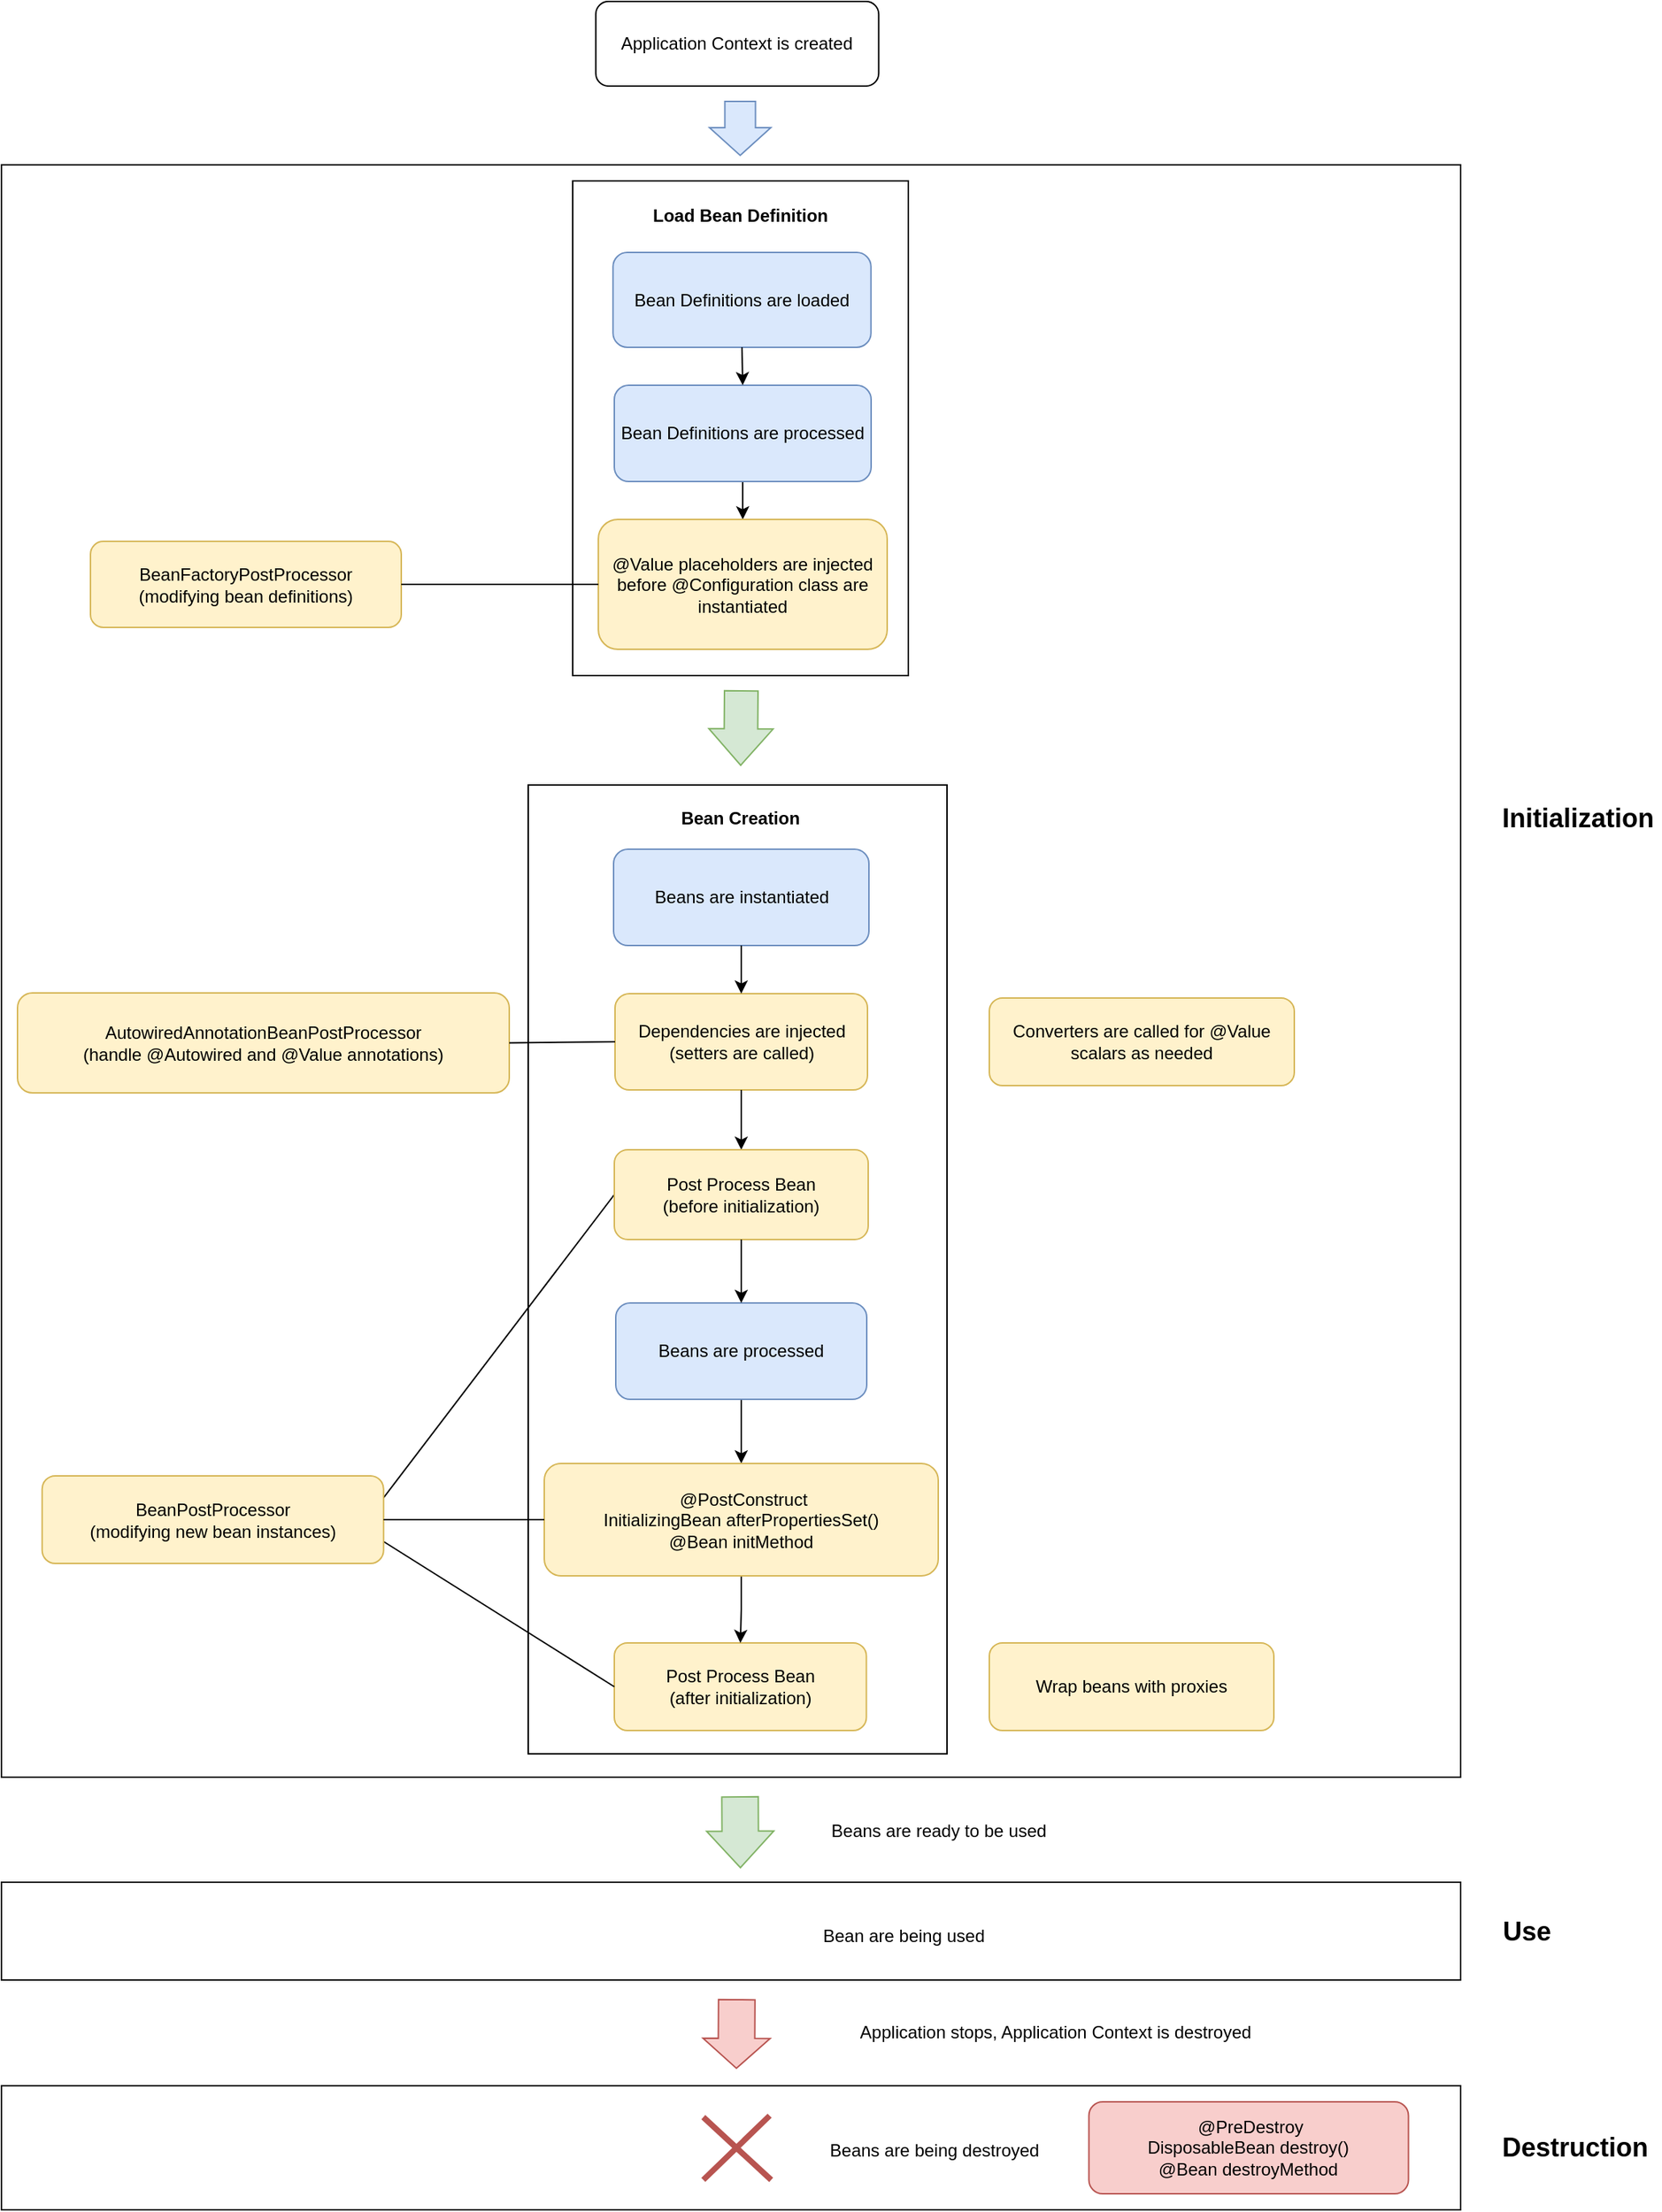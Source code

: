 <mxfile version="20.0.1" type="device"><diagram id="Co1okVMjecrJO5ZxAS3p" name="Page-1"><mxGraphModel dx="2491" dy="620" grid="0" gridSize="10" guides="1" tooltips="1" connect="1" arrows="1" fold="1" page="0" pageScale="1" pageWidth="850" pageHeight="1100" math="0" shadow="0"><root><mxCell id="0"/><mxCell id="1" parent="0"/><mxCell id="aDzGd88ZuSisNezsIxIu-73" value="" style="rounded=0;whiteSpace=wrap;html=1;" parent="1" vertex="1"><mxGeometry x="-142" y="602" width="1000" height="1105" as="geometry"/></mxCell><mxCell id="aDzGd88ZuSisNezsIxIu-79" value="" style="rounded=0;whiteSpace=wrap;html=1;strokeWidth=1;" parent="1" vertex="1"><mxGeometry x="-142" y="1918.5" width="1000" height="85" as="geometry"/></mxCell><mxCell id="aDzGd88ZuSisNezsIxIu-77" value="" style="rounded=0;whiteSpace=wrap;html=1;" parent="1" vertex="1"><mxGeometry x="-142" y="1779" width="1000" height="67" as="geometry"/></mxCell><mxCell id="aDzGd88ZuSisNezsIxIu-13" value="" style="rounded=0;whiteSpace=wrap;html=1;" parent="1" vertex="1"><mxGeometry x="249.5" y="613" width="230" height="339" as="geometry"/></mxCell><mxCell id="aDzGd88ZuSisNezsIxIu-12" value="" style="rounded=0;whiteSpace=wrap;html=1;" parent="1" vertex="1"><mxGeometry x="219" y="1027" width="287" height="664" as="geometry"/></mxCell><mxCell id="aDzGd88ZuSisNezsIxIu-1" value="Application Context is created" style="rounded=1;whiteSpace=wrap;html=1;" parent="1" vertex="1"><mxGeometry x="265.31" y="490" width="193.88" height="58" as="geometry"/></mxCell><mxCell id="aDzGd88ZuSisNezsIxIu-2" value="" style="shape=flexArrow;endArrow=classic;html=1;rounded=0;fillColor=#dae8fc;strokeColor=#6c8ebf;width=21;endSize=6;" parent="1" edge="1"><mxGeometry width="50" height="50" relative="1" as="geometry"><mxPoint x="364.25" y="558" as="sourcePoint"/><mxPoint x="364.25" y="596" as="targetPoint"/></mxGeometry></mxCell><mxCell id="aDzGd88ZuSisNezsIxIu-3" value="Bean Definitions are loaded" style="rounded=1;whiteSpace=wrap;html=1;fillColor=#dae8fc;strokeColor=#6c8ebf;" parent="1" vertex="1"><mxGeometry x="277.13" y="662" width="176.75" height="65" as="geometry"/></mxCell><mxCell id="aDzGd88ZuSisNezsIxIu-59" value="" style="edgeStyle=orthogonalEdgeStyle;rounded=0;orthogonalLoop=1;jettySize=auto;html=1;strokeWidth=1;" parent="1" source="aDzGd88ZuSisNezsIxIu-6" target="aDzGd88ZuSisNezsIxIu-51" edge="1"><mxGeometry relative="1" as="geometry"/></mxCell><mxCell id="aDzGd88ZuSisNezsIxIu-6" value="Bean Definitions are processed" style="rounded=1;whiteSpace=wrap;html=1;fillColor=#dae8fc;strokeColor=#6c8ebf;" parent="1" vertex="1"><mxGeometry x="278" y="753" width="176" height="66" as="geometry"/></mxCell><mxCell id="aDzGd88ZuSisNezsIxIu-7" value="Beans are instantiated" style="rounded=1;whiteSpace=wrap;html=1;fillColor=#dae8fc;strokeColor=#6c8ebf;" parent="1" vertex="1"><mxGeometry x="277.5" y="1071" width="175" height="66" as="geometry"/></mxCell><mxCell id="aDzGd88ZuSisNezsIxIu-8" value="Dependencies are injected &lt;br&gt;(setters are called)" style="rounded=1;whiteSpace=wrap;html=1;fillColor=#fff2cc;strokeColor=#d6b656;" parent="1" vertex="1"><mxGeometry x="278.5" y="1170" width="173" height="66" as="geometry"/></mxCell><mxCell id="sIBOoDunMZXdNaKg1lXA-4" value="" style="edgeStyle=orthogonalEdgeStyle;rounded=0;orthogonalLoop=1;jettySize=auto;html=1;" parent="1" source="aDzGd88ZuSisNezsIxIu-9" target="aDzGd88ZuSisNezsIxIu-86" edge="1"><mxGeometry relative="1" as="geometry"/></mxCell><mxCell id="aDzGd88ZuSisNezsIxIu-9" value="Beans are processed" style="rounded=1;whiteSpace=wrap;html=1;fillColor=#dae8fc;strokeColor=#6c8ebf;" parent="1" vertex="1"><mxGeometry x="279" y="1382" width="172" height="66" as="geometry"/></mxCell><mxCell id="aDzGd88ZuSisNezsIxIu-15" value="" style="shape=flexArrow;endArrow=classic;html=1;rounded=0;fillColor=#d5e8d4;strokeColor=#82b366;width=25;endSize=8;arcSize=20;" parent="1" edge="1"><mxGeometry width="50" height="50" relative="1" as="geometry"><mxPoint x="364.167" y="1720" as="sourcePoint"/><mxPoint x="364.417" y="1769.5" as="targetPoint"/></mxGeometry></mxCell><mxCell id="aDzGd88ZuSisNezsIxIu-16" value="" style="shape=image;html=1;verticalAlign=top;verticalLabelPosition=bottom;labelBackgroundColor=#ffffff;imageAspect=0;aspect=fixed;image=https://cdn4.iconfinder.com/data/icons/go-coffee-n-lines/24/Beans-128.png;dashed=1;" parent="1" vertex="1"><mxGeometry x="340" y="1941" width="43" height="43" as="geometry"/></mxCell><mxCell id="aDzGd88ZuSisNezsIxIu-19" value="Bean are being used" style="text;html=1;align=center;verticalAlign=middle;resizable=0;points=[];autosize=1;strokeColor=none;fillColor=none;" parent="1" vertex="1"><mxGeometry x="397.25" y="1806.75" width="157" height="18" as="geometry"/></mxCell><mxCell id="aDzGd88ZuSisNezsIxIu-20" value="Beans are ready to be used" style="text;html=1;align=center;verticalAlign=middle;resizable=0;points=[];autosize=1;strokeColor=none;fillColor=none;" parent="1" vertex="1"><mxGeometry x="397.25" y="1735" width="206" height="18" as="geometry"/></mxCell><mxCell id="aDzGd88ZuSisNezsIxIu-21" value="" style="shape=flexArrow;endArrow=classic;html=1;rounded=0;fillColor=#f8cecc;strokeColor=#b85450;width=25;endSize=6.5;" parent="1" edge="1"><mxGeometry width="50" height="50" relative="1" as="geometry"><mxPoint x="361.91" y="1859" as="sourcePoint"/><mxPoint x="361.66" y="1907" as="targetPoint"/></mxGeometry></mxCell><mxCell id="aDzGd88ZuSisNezsIxIu-22" value="Application stops, Application Context is destroyed" style="text;html=1;align=center;verticalAlign=middle;resizable=0;points=[];autosize=1;strokeColor=none;fillColor=none;" parent="1" vertex="1"><mxGeometry x="397.25" y="1873" width="366" height="18" as="geometry"/></mxCell><mxCell id="aDzGd88ZuSisNezsIxIu-27" value="" style="group" parent="1" vertex="1" connectable="0"><mxGeometry x="339" y="1939" width="46.5" height="44" as="geometry"/></mxCell><mxCell id="aDzGd88ZuSisNezsIxIu-24" value="" style="endArrow=none;html=1;rounded=0;fillColor=#f8cecc;strokeColor=#b85450;strokeWidth=4;" parent="aDzGd88ZuSisNezsIxIu-27" edge="1"><mxGeometry width="50" height="50" relative="1" as="geometry"><mxPoint y="44" as="sourcePoint"/><mxPoint x="45.443" as="targetPoint"/></mxGeometry></mxCell><mxCell id="aDzGd88ZuSisNezsIxIu-26" value="" style="endArrow=none;html=1;rounded=0;fillColor=#f8cecc;strokeColor=#b85450;strokeWidth=4;" parent="aDzGd88ZuSisNezsIxIu-27" edge="1"><mxGeometry width="50" height="50" relative="1" as="geometry"><mxPoint x="46.5" y="44" as="sourcePoint"/><mxPoint y="1" as="targetPoint"/></mxGeometry></mxCell><mxCell id="aDzGd88ZuSisNezsIxIu-28" value="Beans are being destroyed" style="text;html=1;align=center;verticalAlign=middle;resizable=0;points=[];autosize=1;strokeColor=none;fillColor=none;" parent="1" vertex="1"><mxGeometry x="397.25" y="1953.5" width="200" height="18" as="geometry"/></mxCell><mxCell id="aDzGd88ZuSisNezsIxIu-29" value="Load Bean Definition" style="text;html=1;align=center;verticalAlign=middle;resizable=0;points=[];autosize=1;strokeColor=none;fillColor=none;fontStyle=1" parent="1" vertex="1"><mxGeometry x="278.62" y="628" width="170" height="18" as="geometry"/></mxCell><mxCell id="aDzGd88ZuSisNezsIxIu-30" value="Bean Creation" style="text;html=1;align=center;verticalAlign=middle;resizable=0;points=[];autosize=1;strokeColor=none;fillColor=none;fontStyle=1" parent="1" vertex="1"><mxGeometry x="304.12" y="1041" width="119" height="18" as="geometry"/></mxCell><mxCell id="aDzGd88ZuSisNezsIxIu-37" value="" style="shape=image;html=1;verticalAlign=top;verticalLabelPosition=bottom;labelBackgroundColor=#ffffff;imageAspect=0;aspect=fixed;image=https://cdn4.iconfinder.com/data/icons/go-coffee-n-lines/24/Beans-128.png;dashed=1;" parent="1" vertex="1"><mxGeometry x="341.25" y="1789.75" width="45.5" height="45.5" as="geometry"/></mxCell><mxCell id="aDzGd88ZuSisNezsIxIu-39" value="BeanFactoryPostProcessor&lt;br&gt;(modifying bean definitions)" style="rounded=1;whiteSpace=wrap;html=1;fillColor=#fff2cc;strokeColor=#d6b656;" parent="1" vertex="1"><mxGeometry x="-81" y="860" width="213" height="59" as="geometry"/></mxCell><mxCell id="aDzGd88ZuSisNezsIxIu-41" value="Post Process Bean &lt;br&gt;(after initialization)" style="rounded=1;whiteSpace=wrap;html=1;fillColor=#fff2cc;strokeColor=#d6b656;" parent="1" vertex="1"><mxGeometry x="278" y="1615" width="172.75" height="60" as="geometry"/></mxCell><mxCell id="aDzGd88ZuSisNezsIxIu-48" value="" style="endArrow=none;html=1;rounded=0;strokeWidth=1;entryX=0;entryY=0.5;entryDx=0;entryDy=0;exitX=1;exitY=0.25;exitDx=0;exitDy=0;" parent="1" source="aDzGd88ZuSisNezsIxIu-50" target="aDzGd88ZuSisNezsIxIu-40" edge="1"><mxGeometry width="50" height="50" relative="1" as="geometry"><mxPoint x="127" y="1380.25" as="sourcePoint"/><mxPoint x="354" y="1315" as="targetPoint"/></mxGeometry></mxCell><mxCell id="aDzGd88ZuSisNezsIxIu-49" value="" style="endArrow=none;html=1;rounded=0;strokeWidth=1;entryX=0;entryY=0.5;entryDx=0;entryDy=0;exitX=1;exitY=0.75;exitDx=0;exitDy=0;" parent="1" source="aDzGd88ZuSisNezsIxIu-50" target="aDzGd88ZuSisNezsIxIu-41" edge="1"><mxGeometry width="50" height="50" relative="1" as="geometry"><mxPoint x="118" y="1409" as="sourcePoint"/><mxPoint x="354" y="1414" as="targetPoint"/></mxGeometry></mxCell><mxCell id="aDzGd88ZuSisNezsIxIu-50" value="&lt;div align=&quot;center&quot;&gt;BeanPostProcessor&lt;br&gt;(modifying new bean instances)&lt;/div&gt;" style="rounded=1;whiteSpace=wrap;html=1;fillColor=#fff2cc;strokeColor=#d6b656;" parent="1" vertex="1"><mxGeometry x="-114.13" y="1500.5" width="234" height="60" as="geometry"/></mxCell><mxCell id="aDzGd88ZuSisNezsIxIu-51" value="@Value placeholders are injected before @Configuration class are instantiated" style="rounded=1;whiteSpace=wrap;html=1;fillColor=#fff2cc;strokeColor=#d6b656;" parent="1" vertex="1"><mxGeometry x="267.06" y="845" width="197.94" height="89" as="geometry"/></mxCell><mxCell id="aDzGd88ZuSisNezsIxIu-57" value="" style="endArrow=none;html=1;rounded=0;strokeWidth=1;entryX=0;entryY=0.5;entryDx=0;entryDy=0;exitX=1;exitY=0.5;exitDx=0;exitDy=0;" parent="1" source="aDzGd88ZuSisNezsIxIu-39" target="aDzGd88ZuSisNezsIxIu-51" edge="1"><mxGeometry width="50" height="50" relative="1" as="geometry"><mxPoint x="159" y="952" as="sourcePoint"/><mxPoint x="209" y="902" as="targetPoint"/></mxGeometry></mxCell><mxCell id="aDzGd88ZuSisNezsIxIu-58" value="" style="endArrow=classic;html=1;rounded=0;strokeWidth=1;exitX=0.5;exitY=1;exitDx=0;exitDy=0;entryX=0.5;entryY=0;entryDx=0;entryDy=0;" parent="1" source="aDzGd88ZuSisNezsIxIu-3" target="aDzGd88ZuSisNezsIxIu-6" edge="1"><mxGeometry width="50" height="50" relative="1" as="geometry"><mxPoint x="266" y="841" as="sourcePoint"/><mxPoint x="316" y="791" as="targetPoint"/></mxGeometry></mxCell><mxCell id="aDzGd88ZuSisNezsIxIu-65" value="" style="endArrow=classic;html=1;rounded=0;strokeWidth=1;exitX=0.5;exitY=1;exitDx=0;exitDy=0;entryX=0.5;entryY=0;entryDx=0;entryDy=0;" parent="1" source="aDzGd88ZuSisNezsIxIu-8" target="aDzGd88ZuSisNezsIxIu-40" edge="1"><mxGeometry width="50" height="50" relative="1" as="geometry"><mxPoint x="265" y="1364" as="sourcePoint"/><mxPoint x="315" y="1314" as="targetPoint"/></mxGeometry></mxCell><mxCell id="aDzGd88ZuSisNezsIxIu-40" value="Post Process Bean&lt;br&gt;(before initialization)" style="rounded=1;whiteSpace=wrap;html=1;fillColor=#fff2cc;strokeColor=#d6b656;" parent="1" vertex="1"><mxGeometry x="278" y="1277" width="174" height="61.5" as="geometry"/></mxCell><mxCell id="aDzGd88ZuSisNezsIxIu-71" value="" style="endArrow=classic;html=1;rounded=0;strokeWidth=1;exitX=0.5;exitY=1;exitDx=0;exitDy=0;entryX=0.5;entryY=0;entryDx=0;entryDy=0;" parent="1" source="aDzGd88ZuSisNezsIxIu-40" target="aDzGd88ZuSisNezsIxIu-9" edge="1"><mxGeometry width="50" height="50" relative="1" as="geometry"><mxPoint x="311.01" y="1374" as="sourcePoint"/><mxPoint x="418.01" y="1376" as="targetPoint"/></mxGeometry></mxCell><mxCell id="aDzGd88ZuSisNezsIxIu-75" value="&lt;font style=&quot;font-size: 18px;&quot;&gt;Initialization&lt;/font&gt;" style="text;html=1;align=center;verticalAlign=middle;resizable=0;points=[];autosize=1;strokeColor=none;fillColor=none;fontStyle=1" parent="1" vertex="1"><mxGeometry x="881" y="1041" width="114" height="18" as="geometry"/></mxCell><mxCell id="aDzGd88ZuSisNezsIxIu-78" value="&lt;font style=&quot;font-size: 18px;&quot;&gt;Use&lt;/font&gt;" style="text;html=1;align=center;verticalAlign=middle;resizable=0;points=[];autosize=1;strokeColor=none;fillColor=none;fontStyle=1" parent="1" vertex="1"><mxGeometry x="881" y="1803.5" width="43" height="18" as="geometry"/></mxCell><mxCell id="aDzGd88ZuSisNezsIxIu-80" value="&lt;font style=&quot;font-size: 18px;&quot;&gt;Destruction&lt;/font&gt;" style="text;html=1;align=center;verticalAlign=middle;resizable=0;points=[];autosize=1;strokeColor=none;fillColor=none;fontStyle=1" parent="1" vertex="1"><mxGeometry x="881" y="1952" width="110" height="18" as="geometry"/></mxCell><mxCell id="aDzGd88ZuSisNezsIxIu-81" value="&lt;div&gt;AutowiredAnnotationBeanPostProcessor&lt;br&gt;&lt;/div&gt;&lt;div&gt;(handle @Autowired and @Value annotations)&lt;/div&gt;" style="rounded=1;whiteSpace=wrap;html=1;fillColor=#fff2cc;strokeColor=#d6b656;" parent="1" vertex="1"><mxGeometry x="-131" y="1169.5" width="337" height="68.5" as="geometry"/></mxCell><mxCell id="aDzGd88ZuSisNezsIxIu-83" value="" style="endArrow=classic;html=1;rounded=0;strokeWidth=1;exitX=0.5;exitY=1;exitDx=0;exitDy=0;entryX=0.5;entryY=0;entryDx=0;entryDy=0;" parent="1" source="aDzGd88ZuSisNezsIxIu-7" target="aDzGd88ZuSisNezsIxIu-8" edge="1"><mxGeometry width="50" height="50" relative="1" as="geometry"><mxPoint x="451" y="1226" as="sourcePoint"/><mxPoint x="501" y="1176" as="targetPoint"/></mxGeometry></mxCell><mxCell id="aDzGd88ZuSisNezsIxIu-85" value="Converters are called for @Value scalars as needed" style="rounded=1;whiteSpace=wrap;html=1;fillColor=#fff2cc;strokeColor=#d6b656;" parent="1" vertex="1"><mxGeometry x="535" y="1173" width="209" height="60" as="geometry"/></mxCell><mxCell id="aDzGd88ZuSisNezsIxIu-88" value="&lt;div&gt;&amp;nbsp;@PreDestroy&lt;br&gt;DisposableBean destroy()&lt;/div&gt;&lt;div&gt;@Bean destroyMethod&lt;/div&gt;" style="rounded=1;whiteSpace=wrap;html=1;fillColor=#f8cecc;strokeColor=#b85450;" parent="1" vertex="1"><mxGeometry x="603.25" y="1929.5" width="219" height="63" as="geometry"/></mxCell><mxCell id="aDzGd88ZuSisNezsIxIu-95" value="" style="shape=flexArrow;endArrow=classic;html=1;rounded=0;fillColor=#d5e8d4;strokeColor=#82b366;width=23;endSize=8;" parent="1" edge="1"><mxGeometry width="50" height="50" relative="1" as="geometry"><mxPoint x="365" y="962" as="sourcePoint"/><mxPoint x="364.6" y="1014" as="targetPoint"/></mxGeometry></mxCell><mxCell id="aDzGd88ZuSisNezsIxIu-99" value="Wrap beans with proxies" style="rounded=1;whiteSpace=wrap;html=1;fillColor=#fff2cc;strokeColor=#d6b656;" parent="1" vertex="1"><mxGeometry x="535" y="1615" width="195" height="60" as="geometry"/></mxCell><mxCell id="sIBOoDunMZXdNaKg1lXA-7" value="" style="edgeStyle=orthogonalEdgeStyle;rounded=0;orthogonalLoop=1;jettySize=auto;html=1;" parent="1" source="aDzGd88ZuSisNezsIxIu-86" target="aDzGd88ZuSisNezsIxIu-41" edge="1"><mxGeometry relative="1" as="geometry"/></mxCell><mxCell id="aDzGd88ZuSisNezsIxIu-86" value="&lt;div&gt;&amp;nbsp;@PostConstruct&lt;br&gt;InitializingBean afterPropertiesSet()&lt;/div&gt;&lt;div&gt;@Bean initMethod&lt;/div&gt;" style="rounded=1;whiteSpace=wrap;html=1;fillColor=#fff2cc;strokeColor=#d6b656;" parent="1" vertex="1"><mxGeometry x="230" y="1492" width="270" height="77" as="geometry"/></mxCell><mxCell id="sIBOoDunMZXdNaKg1lXA-6" value="" style="endArrow=none;html=1;rounded=0;exitX=1;exitY=0.5;exitDx=0;exitDy=0;entryX=0;entryY=0.5;entryDx=0;entryDy=0;" parent="1" source="aDzGd88ZuSisNezsIxIu-50" target="aDzGd88ZuSisNezsIxIu-86" edge="1"><mxGeometry width="50" height="50" relative="1" as="geometry"><mxPoint x="310" y="1522" as="sourcePoint"/><mxPoint x="360" y="1472" as="targetPoint"/></mxGeometry></mxCell><mxCell id="TKaJW91iFUxYrqpzFW6Q-1" value="" style="endArrow=none;html=1;rounded=0;exitX=1;exitY=0.5;exitDx=0;exitDy=0;entryX=0;entryY=0.5;entryDx=0;entryDy=0;" edge="1" parent="1" source="aDzGd88ZuSisNezsIxIu-81" target="aDzGd88ZuSisNezsIxIu-8"><mxGeometry width="50" height="50" relative="1" as="geometry"><mxPoint x="407" y="1188" as="sourcePoint"/><mxPoint x="457" y="1138" as="targetPoint"/></mxGeometry></mxCell></root></mxGraphModel></diagram></mxfile>